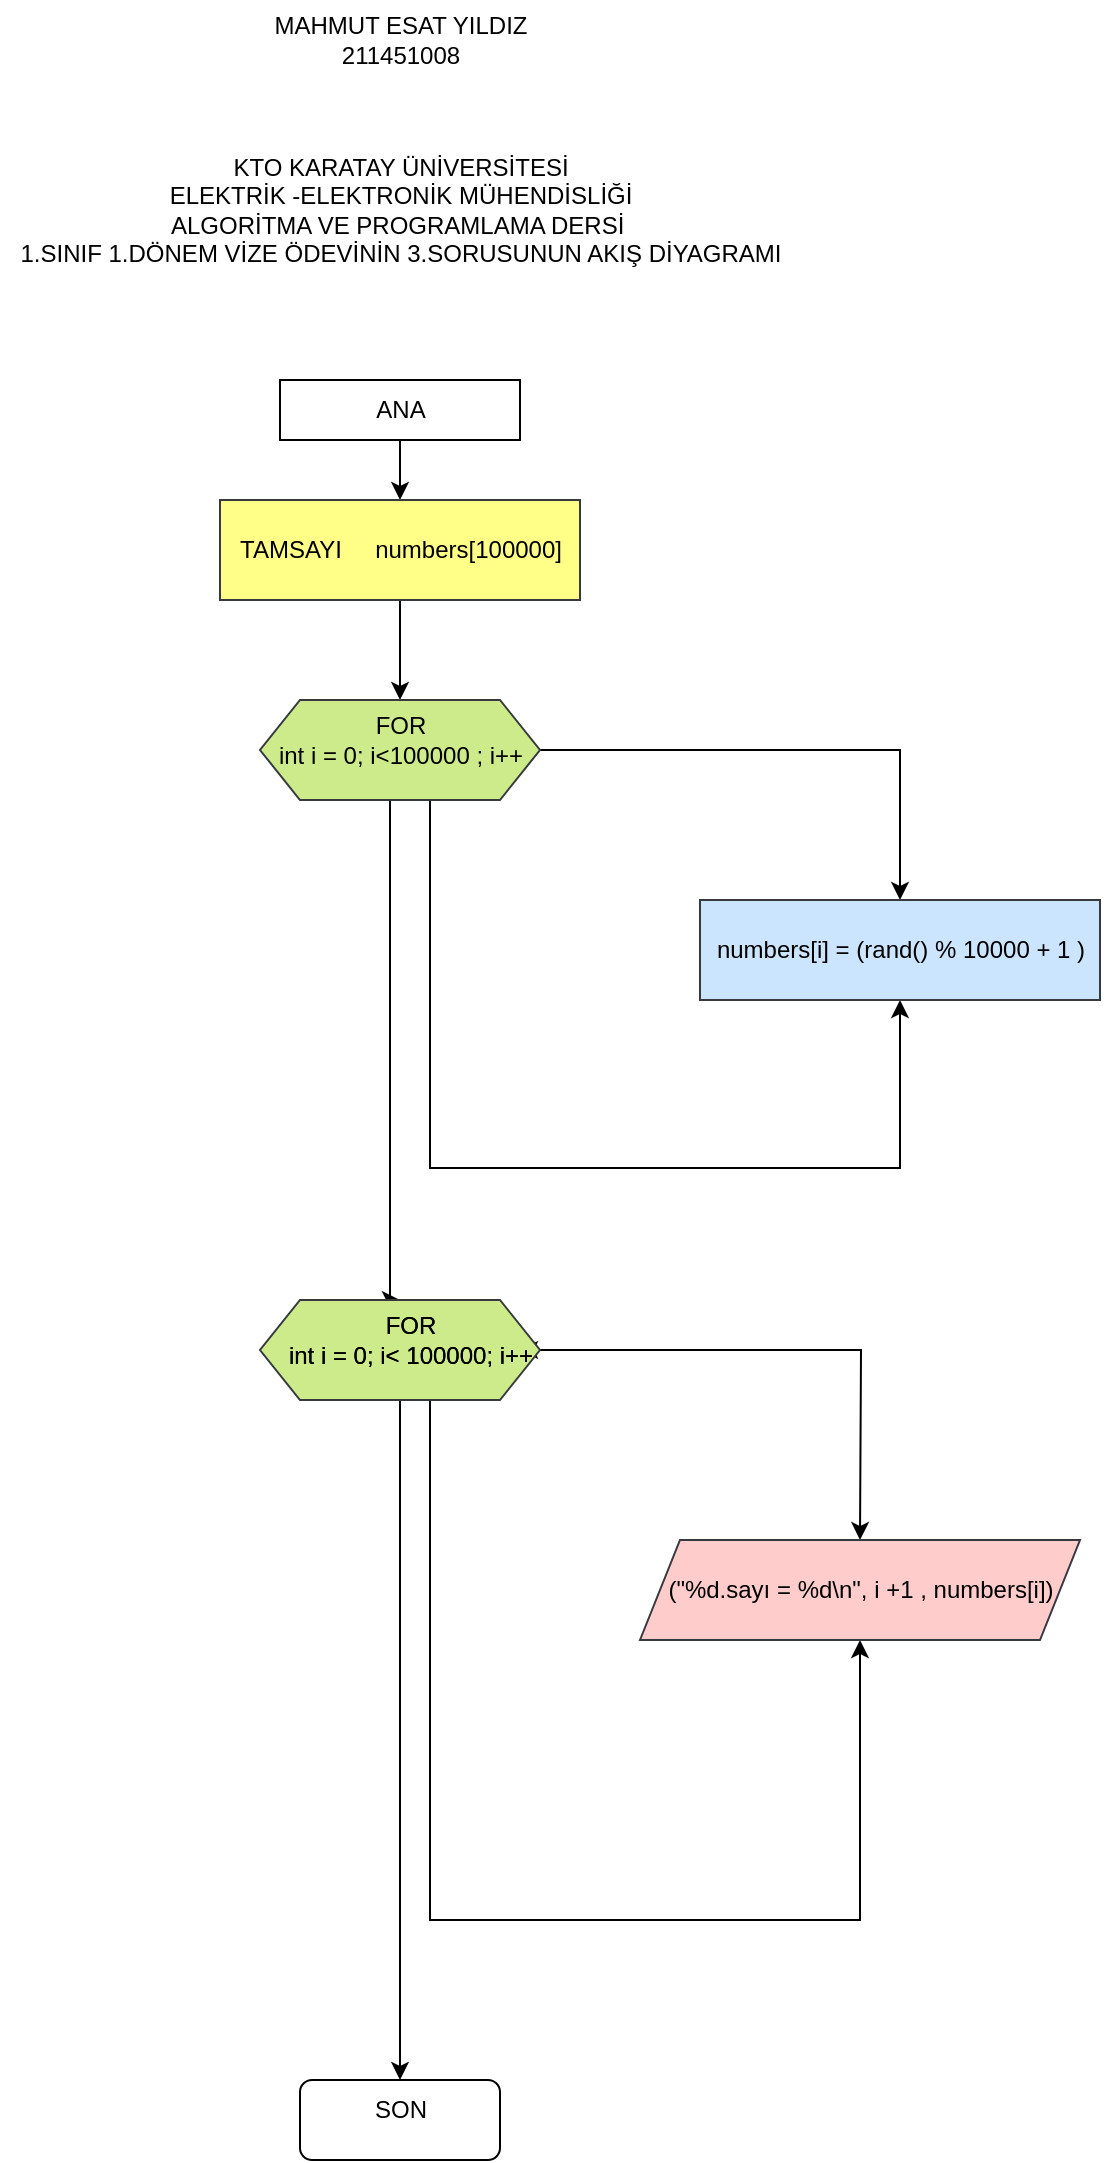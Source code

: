 <mxfile version="20.3.0" type="device"><diagram id="n9H14uaPRpexAZpAD7Lw" name="Sayfa -1"><mxGraphModel dx="964" dy="1783" grid="1" gridSize="10" guides="1" tooltips="1" connect="1" arrows="1" fold="1" page="1" pageScale="1" pageWidth="827" pageHeight="1169" math="0" shadow="0"><root><mxCell id="0"/><mxCell id="1" parent="0"/><mxCell id="c2r6-931P92oo3XDmkVq-1" value="" style="rounded=0;whiteSpace=wrap;html=1;" vertex="1" parent="1"><mxGeometry x="150" y="90" width="120" height="30" as="geometry"/></mxCell><mxCell id="c2r6-931P92oo3XDmkVq-9" style="edgeStyle=orthogonalEdgeStyle;rounded=0;orthogonalLoop=1;jettySize=auto;html=1;entryX=0.5;entryY=0;entryDx=0;entryDy=0;" edge="1" parent="1" source="c2r6-931P92oo3XDmkVq-2" target="c2r6-931P92oo3XDmkVq-3"><mxGeometry relative="1" as="geometry"/></mxCell><mxCell id="c2r6-931P92oo3XDmkVq-2" value="ANA" style="text;html=1;resizable=0;autosize=1;align=center;verticalAlign=middle;points=[];fillColor=none;strokeColor=none;rounded=0;" vertex="1" parent="1"><mxGeometry x="185" y="90" width="50" height="30" as="geometry"/></mxCell><mxCell id="c2r6-931P92oo3XDmkVq-10" style="edgeStyle=orthogonalEdgeStyle;rounded=0;orthogonalLoop=1;jettySize=auto;html=1;entryX=0.5;entryY=0;entryDx=0;entryDy=0;" edge="1" parent="1" source="c2r6-931P92oo3XDmkVq-3" target="c2r6-931P92oo3XDmkVq-6"><mxGeometry relative="1" as="geometry"/></mxCell><mxCell id="c2r6-931P92oo3XDmkVq-3" value="" style="rounded=0;whiteSpace=wrap;html=1;fillColor=#ffff88;strokeColor=#36393d;" vertex="1" parent="1"><mxGeometry x="120" y="150" width="180" height="50" as="geometry"/></mxCell><mxCell id="c2r6-931P92oo3XDmkVq-11" style="edgeStyle=orthogonalEdgeStyle;rounded=0;orthogonalLoop=1;jettySize=auto;html=1;entryX=0.5;entryY=0;entryDx=0;entryDy=0;" edge="1" parent="1" source="c2r6-931P92oo3XDmkVq-6" target="c2r6-931P92oo3XDmkVq-7"><mxGeometry relative="1" as="geometry"/></mxCell><mxCell id="c2r6-931P92oo3XDmkVq-12" style="edgeStyle=orthogonalEdgeStyle;rounded=0;orthogonalLoop=1;jettySize=auto;html=1;exitX=0.625;exitY=1;exitDx=0;exitDy=0;entryX=0.5;entryY=1;entryDx=0;entryDy=0;" edge="1" parent="1" source="c2r6-931P92oo3XDmkVq-6" target="c2r6-931P92oo3XDmkVq-7"><mxGeometry relative="1" as="geometry"><mxPoint x="460" y="410" as="targetPoint"/><Array as="points"><mxPoint x="225" y="484"/><mxPoint x="460" y="484"/></Array></mxGeometry></mxCell><mxCell id="c2r6-931P92oo3XDmkVq-13" style="edgeStyle=orthogonalEdgeStyle;rounded=0;orthogonalLoop=1;jettySize=auto;html=1;" edge="1" parent="1" source="c2r6-931P92oo3XDmkVq-6"><mxGeometry relative="1" as="geometry"><mxPoint x="210" y="550" as="targetPoint"/><Array as="points"><mxPoint x="205" y="550"/></Array></mxGeometry></mxCell><mxCell id="c2r6-931P92oo3XDmkVq-6" value="" style="shape=hexagon;perimeter=hexagonPerimeter2;whiteSpace=wrap;html=1;fixedSize=1;fillColor=#cdeb8b;strokeColor=#36393d;" vertex="1" parent="1"><mxGeometry x="140" y="250" width="140" height="50" as="geometry"/></mxCell><mxCell id="c2r6-931P92oo3XDmkVq-7" value="" style="rounded=0;whiteSpace=wrap;html=1;fillColor=#cce5ff;strokeColor=#36393d;" vertex="1" parent="1"><mxGeometry x="360" y="350" width="200" height="50" as="geometry"/></mxCell><mxCell id="c2r6-931P92oo3XDmkVq-16" style="edgeStyle=orthogonalEdgeStyle;rounded=0;orthogonalLoop=1;jettySize=auto;html=1;entryX=0.5;entryY=0;entryDx=0;entryDy=0;" edge="1" parent="1" source="c2r6-931P92oo3XDmkVq-18"><mxGeometry relative="1" as="geometry"><mxPoint x="440" y="670" as="targetPoint"/></mxGeometry></mxCell><mxCell id="c2r6-931P92oo3XDmkVq-17" style="edgeStyle=orthogonalEdgeStyle;rounded=0;orthogonalLoop=1;jettySize=auto;html=1;exitX=0.625;exitY=1;exitDx=0;exitDy=0;entryX=0.5;entryY=1;entryDx=0;entryDy=0;" edge="1" parent="1" source="c2r6-931P92oo3XDmkVq-18"><mxGeometry relative="1" as="geometry"><mxPoint x="440" y="720" as="targetPoint"/><Array as="points"><mxPoint x="225" y="860"/><mxPoint x="440" y="860"/></Array></mxGeometry></mxCell><mxCell id="c2r6-931P92oo3XDmkVq-20" style="edgeStyle=orthogonalEdgeStyle;rounded=0;orthogonalLoop=1;jettySize=auto;html=1;" edge="1" parent="1" source="c2r6-931P92oo3XDmkVq-18"><mxGeometry relative="1" as="geometry"><mxPoint x="210" y="940" as="targetPoint"/></mxGeometry></mxCell><mxCell id="c2r6-931P92oo3XDmkVq-27" style="edgeStyle=orthogonalEdgeStyle;rounded=0;orthogonalLoop=1;jettySize=auto;html=1;exitX=1;exitY=0.5;exitDx=0;exitDy=0;" edge="1" parent="1" source="c2r6-931P92oo3XDmkVq-18"><mxGeometry relative="1" as="geometry"><mxPoint x="270" y="575" as="targetPoint"/></mxGeometry></mxCell><mxCell id="c2r6-931P92oo3XDmkVq-18" value="" style="shape=hexagon;perimeter=hexagonPerimeter2;whiteSpace=wrap;html=1;fixedSize=1;fillColor=#cdeb8b;strokeColor=#36393d;" vertex="1" parent="1"><mxGeometry x="140" y="550" width="140" height="50" as="geometry"/></mxCell><mxCell id="c2r6-931P92oo3XDmkVq-21" value="" style="rounded=1;whiteSpace=wrap;html=1;" vertex="1" parent="1"><mxGeometry x="160" y="940" width="100" height="40" as="geometry"/></mxCell><mxCell id="c2r6-931P92oo3XDmkVq-22" value="TAMSAYI&amp;nbsp; &amp;nbsp; &amp;nbsp;numbers[100000]" style="text;html=1;resizable=0;autosize=1;align=center;verticalAlign=middle;points=[];fillColor=none;strokeColor=none;rounded=0;" vertex="1" parent="1"><mxGeometry x="120" y="160" width="180" height="30" as="geometry"/></mxCell><mxCell id="c2r6-931P92oo3XDmkVq-24" value="numbers[i] = (rand() % 10000 + 1 )" style="text;html=1;resizable=0;autosize=1;align=center;verticalAlign=middle;points=[];fillColor=none;strokeColor=none;rounded=0;" vertex="1" parent="1"><mxGeometry x="355" y="360" width="210" height="30" as="geometry"/></mxCell><mxCell id="c2r6-931P92oo3XDmkVq-26" value="FOR&lt;br&gt;int i = 0; i&amp;lt; 100000; i++" style="text;html=1;resizable=0;autosize=1;align=center;verticalAlign=middle;points=[];fillColor=none;strokeColor=none;rounded=0;" vertex="1" parent="1"><mxGeometry x="140" y="550" width="150" height="40" as="geometry"/></mxCell><mxCell id="c2r6-931P92oo3XDmkVq-29" value="FOR&lt;br&gt;int i = 0; i&amp;lt; 100000; i++" style="text;html=1;resizable=0;autosize=1;align=center;verticalAlign=middle;points=[];fillColor=none;strokeColor=none;rounded=0;" vertex="1" parent="1"><mxGeometry x="140" y="550" width="150" height="40" as="geometry"/></mxCell><mxCell id="c2r6-931P92oo3XDmkVq-30" value="FOR&lt;br&gt;int i = 0; i&amp;lt;100000 ; i++" style="text;html=1;resizable=0;autosize=1;align=center;verticalAlign=middle;points=[];fillColor=none;strokeColor=none;rounded=0;" vertex="1" parent="1"><mxGeometry x="135" y="250" width="150" height="40" as="geometry"/></mxCell><mxCell id="c2r6-931P92oo3XDmkVq-31" value="" style="shape=parallelogram;perimeter=parallelogramPerimeter;whiteSpace=wrap;html=1;fixedSize=1;fillColor=#ffcccc;strokeColor=#36393d;" vertex="1" parent="1"><mxGeometry x="330" y="670" width="220" height="50" as="geometry"/></mxCell><mxCell id="c2r6-931P92oo3XDmkVq-32" value="(&quot;%d.sayı = %d\n&quot;, i +1 , numbers[i])" style="text;html=1;resizable=0;autosize=1;align=center;verticalAlign=middle;points=[];fillColor=none;strokeColor=none;rounded=0;" vertex="1" parent="1"><mxGeometry x="330" y="680" width="220" height="30" as="geometry"/></mxCell><mxCell id="c2r6-931P92oo3XDmkVq-33" value="SON" style="text;html=1;resizable=0;autosize=1;align=center;verticalAlign=middle;points=[];fillColor=none;strokeColor=none;rounded=0;" vertex="1" parent="1"><mxGeometry x="185" y="940" width="50" height="30" as="geometry"/></mxCell><mxCell id="c2r6-931P92oo3XDmkVq-35" value="KTO KARATAY ÜNİVERSİTESİ&lt;br&gt;ELEKTRİK -ELEKTRONİK MÜHENDİSLİĞİ&lt;br&gt;ALGORİTMA VE PROGRAMLAMA DERSİ&amp;nbsp;&lt;br&gt;1.SINIF 1.DÖNEM VİZE ÖDEVİNİN 3.SORUSUNUN AKIŞ DİYAGRAMI" style="text;html=1;resizable=0;autosize=1;align=center;verticalAlign=middle;points=[];fillColor=none;strokeColor=none;rounded=0;" vertex="1" parent="1"><mxGeometry x="10" y="-30" width="400" height="70" as="geometry"/></mxCell><mxCell id="c2r6-931P92oo3XDmkVq-36" value="MAHMUT ESAT YILDIZ&lt;br&gt;211451008" style="text;html=1;resizable=0;autosize=1;align=center;verticalAlign=middle;points=[];fillColor=none;strokeColor=none;rounded=0;" vertex="1" parent="1"><mxGeometry x="135" y="-100" width="150" height="40" as="geometry"/></mxCell></root></mxGraphModel></diagram></mxfile>